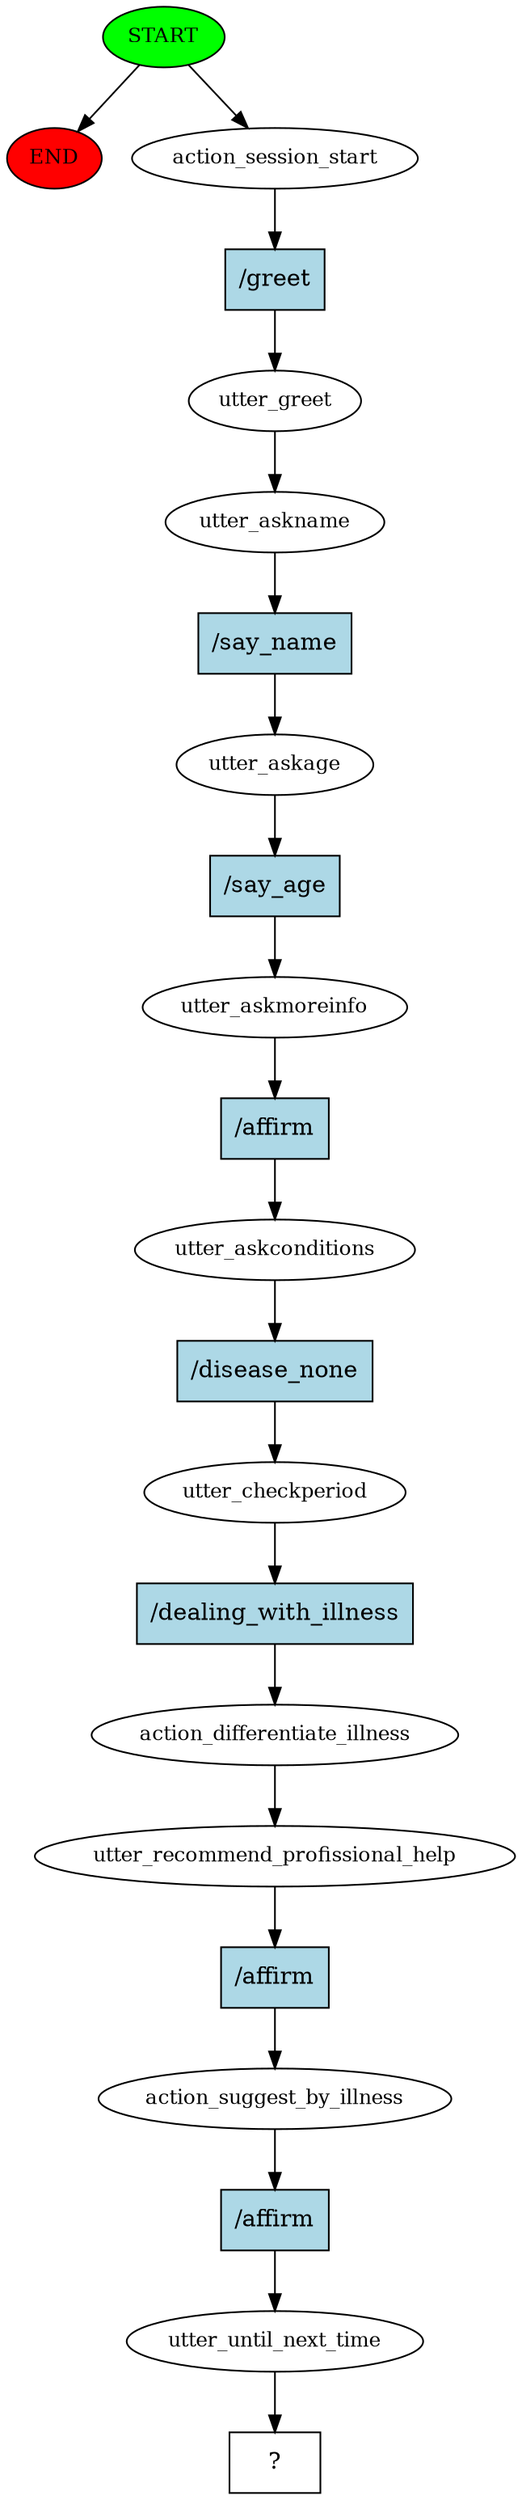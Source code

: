digraph  {
0 [class="start active", fillcolor=green, fontsize=12, label=START, style=filled];
"-1" [class=end, fillcolor=red, fontsize=12, label=END, style=filled];
1 [class=active, fontsize=12, label=action_session_start];
2 [class=active, fontsize=12, label=utter_greet];
3 [class=active, fontsize=12, label=utter_askname];
4 [class=active, fontsize=12, label=utter_askage];
5 [class=active, fontsize=12, label=utter_askmoreinfo];
6 [class=active, fontsize=12, label=utter_askconditions];
7 [class=active, fontsize=12, label=utter_checkperiod];
8 [class=active, fontsize=12, label=action_differentiate_illness];
9 [class=active, fontsize=12, label=utter_recommend_profissional_help];
10 [class=active, fontsize=12, label=action_suggest_by_illness];
11 [class=active, fontsize=12, label=utter_until_next_time];
12 [class="intent dashed active", label="  ?  ", shape=rect];
13 [class="intent active", fillcolor=lightblue, label="/greet", shape=rect, style=filled];
14 [class="intent active", fillcolor=lightblue, label="/say_name", shape=rect, style=filled];
15 [class="intent active", fillcolor=lightblue, label="/say_age", shape=rect, style=filled];
16 [class="intent active", fillcolor=lightblue, label="/affirm", shape=rect, style=filled];
17 [class="intent active", fillcolor=lightblue, label="/disease_none", shape=rect, style=filled];
18 [class="intent active", fillcolor=lightblue, label="/dealing_with_illness", shape=rect, style=filled];
19 [class="intent active", fillcolor=lightblue, label="/affirm", shape=rect, style=filled];
20 [class="intent active", fillcolor=lightblue, label="/affirm", shape=rect, style=filled];
0 -> "-1"  [class="", key=NONE, label=""];
0 -> 1  [class=active, key=NONE, label=""];
1 -> 13  [class=active, key=0];
2 -> 3  [class=active, key=NONE, label=""];
3 -> 14  [class=active, key=0];
4 -> 15  [class=active, key=0];
5 -> 16  [class=active, key=0];
6 -> 17  [class=active, key=0];
7 -> 18  [class=active, key=0];
8 -> 9  [class=active, key=NONE, label=""];
9 -> 19  [class=active, key=0];
10 -> 20  [class=active, key=0];
11 -> 12  [class=active, key=NONE, label=""];
13 -> 2  [class=active, key=0];
14 -> 4  [class=active, key=0];
15 -> 5  [class=active, key=0];
16 -> 6  [class=active, key=0];
17 -> 7  [class=active, key=0];
18 -> 8  [class=active, key=0];
19 -> 10  [class=active, key=0];
20 -> 11  [class=active, key=0];
}

